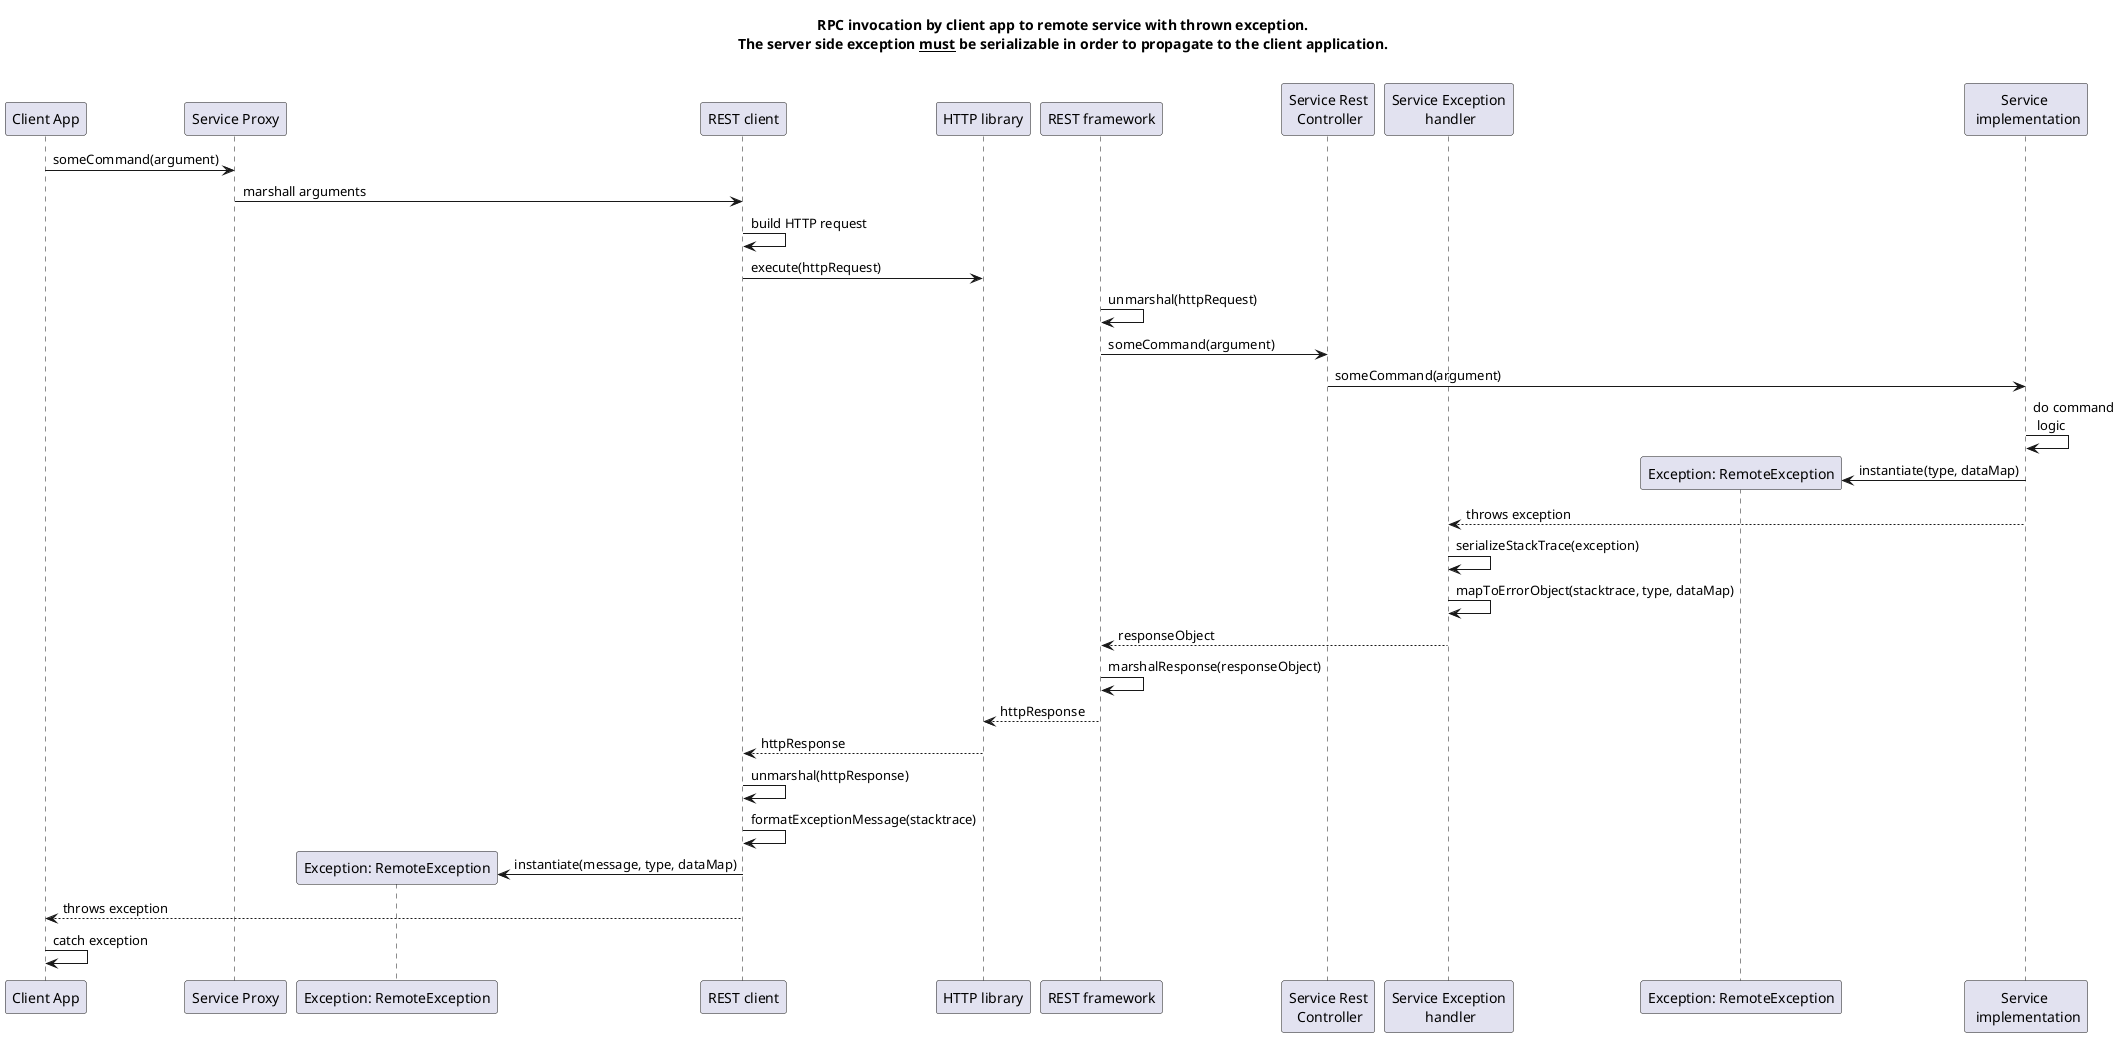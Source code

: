 @startuml

title
 RPC invocation by client app to remote service with thrown exception.
 The server side exception <u>must</u> be serializable in order to propagate to the client application.

end title

participant ca as "Client App"
participant csp as "Service Proxy"
participant clexp as "Exception: RemoteException"
participant crc as "REST client"
participant httplib as "HTTP library"

participant httpserver as "REST framework"
participant sc as "Service Rest\n Controller"
participant seh as "Service Exception\n handler"
participant sexp as "Exception: RemoteException"
participant si as "Service \n implementation"

ca->csp : someCommand(argument)
csp->crc : marshall arguments
crc->crc: build HTTP request
crc->httplib : execute(httpRequest)
httpserver->httpserver: unmarshal(httpRequest)
httpserver->sc : someCommand(argument)
sc->si: someCommand(argument)
si->si: do command\n logic
si-> sexp ** : instantiate(type, dataMap)

si-->seh : throws exception
seh->seh : serializeStackTrace(exception)
seh->seh : mapToErrorObject(stacktrace, type, dataMap)
seh-->httpserver : responseObject

httpserver->httpserver : marshalResponse(responseObject)
httpserver-->httplib : httpResponse
httplib-->crc : httpResponse
crc->crc : unmarshal(httpResponse)
crc->crc : formatExceptionMessage(stacktrace)
crc->clexp ** : instantiate(message, type, dataMap)
crc-->ca : throws exception
ca->ca : catch exception
@enduml